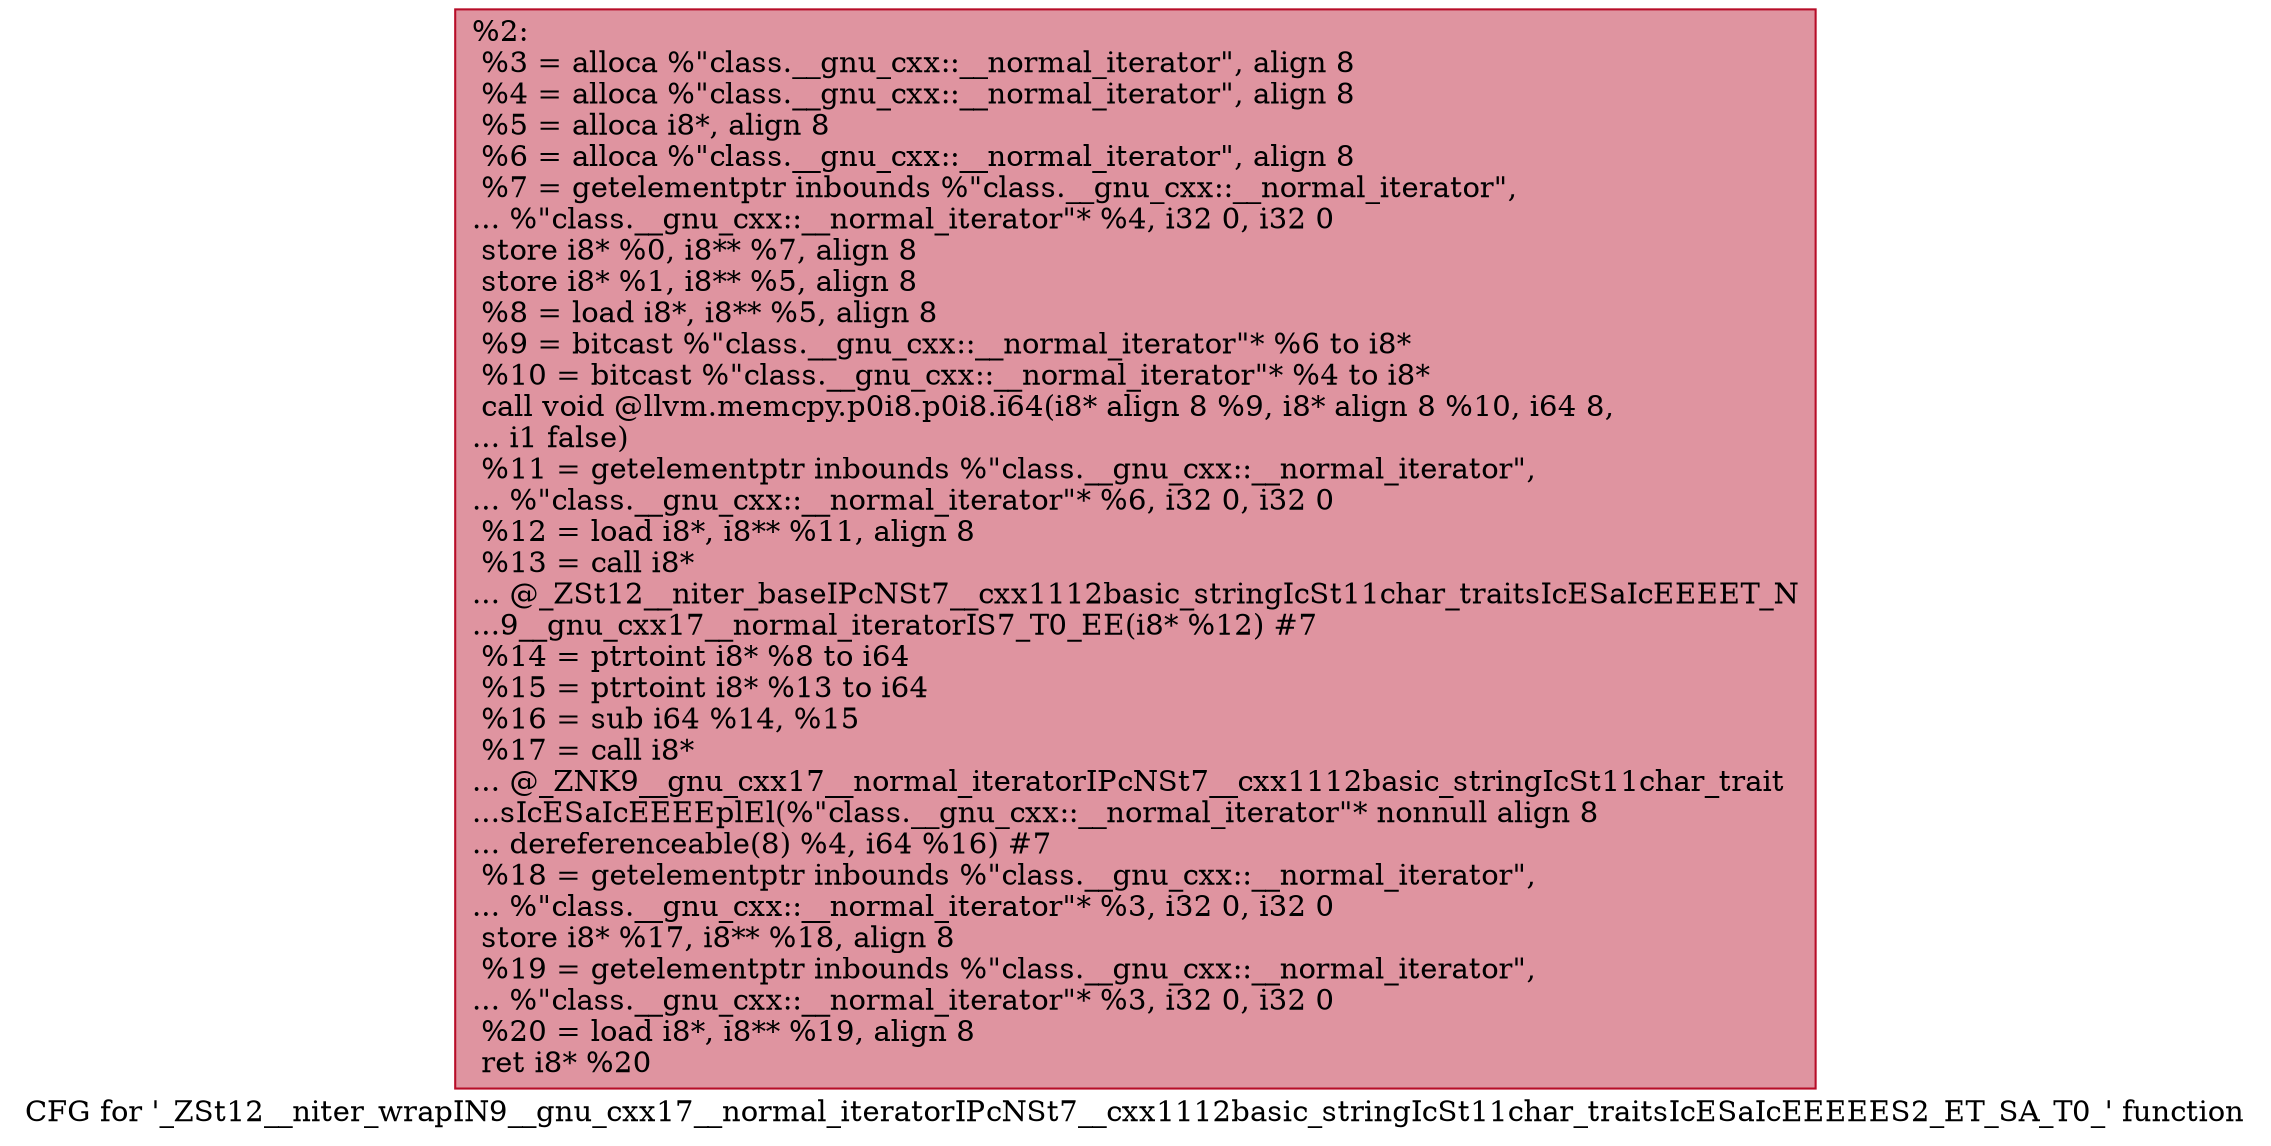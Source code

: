 digraph "CFG for '_ZSt12__niter_wrapIN9__gnu_cxx17__normal_iteratorIPcNSt7__cxx1112basic_stringIcSt11char_traitsIcESaIcEEEEES2_ET_SA_T0_' function" {
	label="CFG for '_ZSt12__niter_wrapIN9__gnu_cxx17__normal_iteratorIPcNSt7__cxx1112basic_stringIcSt11char_traitsIcESaIcEEEEES2_ET_SA_T0_' function";

	Node0x563f4b5fba10 [shape=record,color="#b70d28ff", style=filled, fillcolor="#b70d2870",label="{%2:\l  %3 = alloca %\"class.__gnu_cxx::__normal_iterator\", align 8\l  %4 = alloca %\"class.__gnu_cxx::__normal_iterator\", align 8\l  %5 = alloca i8*, align 8\l  %6 = alloca %\"class.__gnu_cxx::__normal_iterator\", align 8\l  %7 = getelementptr inbounds %\"class.__gnu_cxx::__normal_iterator\",\l... %\"class.__gnu_cxx::__normal_iterator\"* %4, i32 0, i32 0\l  store i8* %0, i8** %7, align 8\l  store i8* %1, i8** %5, align 8\l  %8 = load i8*, i8** %5, align 8\l  %9 = bitcast %\"class.__gnu_cxx::__normal_iterator\"* %6 to i8*\l  %10 = bitcast %\"class.__gnu_cxx::__normal_iterator\"* %4 to i8*\l  call void @llvm.memcpy.p0i8.p0i8.i64(i8* align 8 %9, i8* align 8 %10, i64 8,\l... i1 false)\l  %11 = getelementptr inbounds %\"class.__gnu_cxx::__normal_iterator\",\l... %\"class.__gnu_cxx::__normal_iterator\"* %6, i32 0, i32 0\l  %12 = load i8*, i8** %11, align 8\l  %13 = call i8*\l... @_ZSt12__niter_baseIPcNSt7__cxx1112basic_stringIcSt11char_traitsIcESaIcEEEET_N\l...9__gnu_cxx17__normal_iteratorIS7_T0_EE(i8* %12) #7\l  %14 = ptrtoint i8* %8 to i64\l  %15 = ptrtoint i8* %13 to i64\l  %16 = sub i64 %14, %15\l  %17 = call i8*\l... @_ZNK9__gnu_cxx17__normal_iteratorIPcNSt7__cxx1112basic_stringIcSt11char_trait\l...sIcESaIcEEEEplEl(%\"class.__gnu_cxx::__normal_iterator\"* nonnull align 8\l... dereferenceable(8) %4, i64 %16) #7\l  %18 = getelementptr inbounds %\"class.__gnu_cxx::__normal_iterator\",\l... %\"class.__gnu_cxx::__normal_iterator\"* %3, i32 0, i32 0\l  store i8* %17, i8** %18, align 8\l  %19 = getelementptr inbounds %\"class.__gnu_cxx::__normal_iterator\",\l... %\"class.__gnu_cxx::__normal_iterator\"* %3, i32 0, i32 0\l  %20 = load i8*, i8** %19, align 8\l  ret i8* %20\l}"];
}
